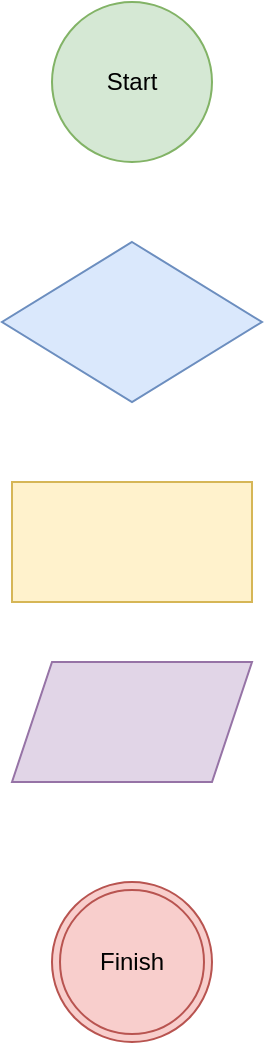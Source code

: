 <mxfile version="19.0.2" type="github" pages="4">
  <diagram id="cAMluVDB_Qh0k2FxmUku" name="Blocks">
    <mxGraphModel dx="1348" dy="773" grid="1" gridSize="10" guides="1" tooltips="1" connect="1" arrows="1" fold="1" page="1" pageScale="1" pageWidth="827" pageHeight="1169" math="0" shadow="0">
      <root>
        <mxCell id="0" />
        <mxCell id="1" parent="0" />
        <mxCell id="TI9a8coKgaSC17JsfnoU-1" value="Start" style="ellipse;whiteSpace=wrap;html=1;aspect=fixed;fillColor=#d5e8d4;strokeColor=#82b366;" vertex="1" parent="1">
          <mxGeometry x="50" y="40" width="80" height="80" as="geometry" />
        </mxCell>
        <mxCell id="TI9a8coKgaSC17JsfnoU-2" value="" style="rhombus;whiteSpace=wrap;html=1;fillColor=#dae8fc;strokeColor=#6c8ebf;" vertex="1" parent="1">
          <mxGeometry x="25" y="160" width="130" height="80" as="geometry" />
        </mxCell>
        <mxCell id="TI9a8coKgaSC17JsfnoU-4" value="" style="rounded=0;whiteSpace=wrap;html=1;fillColor=#fff2cc;strokeColor=#d6b656;" vertex="1" parent="1">
          <mxGeometry x="30" y="280" width="120" height="60" as="geometry" />
        </mxCell>
        <mxCell id="TI9a8coKgaSC17JsfnoU-5" value="" style="shape=parallelogram;perimeter=parallelogramPerimeter;whiteSpace=wrap;html=1;fixedSize=1;fillColor=#e1d5e7;strokeColor=#9673a6;" vertex="1" parent="1">
          <mxGeometry x="30" y="370" width="120" height="60" as="geometry" />
        </mxCell>
        <mxCell id="TI9a8coKgaSC17JsfnoU-6" value="Finish" style="ellipse;shape=doubleEllipse;whiteSpace=wrap;html=1;aspect=fixed;fillColor=#f8cecc;strokeColor=#b85450;" vertex="1" parent="1">
          <mxGeometry x="50" y="480" width="80" height="80" as="geometry" />
        </mxCell>
      </root>
    </mxGraphModel>
  </diagram>
  <diagram id="Oq6M6eDU7Jw8SkYnnVvi" name="car_inspection">
    <mxGraphModel dx="1248" dy="697" grid="1" gridSize="10" guides="1" tooltips="1" connect="1" arrows="1" fold="1" page="1" pageScale="1" pageWidth="827" pageHeight="1169" math="0" shadow="0">
      <root>
        <mxCell id="0" />
        <mxCell id="1" parent="0" />
        <mxCell id="nO85QABoGm3ZfFR71_Dg-4" value="" style="edgeStyle=orthogonalEdgeStyle;rounded=0;orthogonalLoop=1;jettySize=auto;html=1;" edge="1" parent="1" source="vBwJEOWNFHGxPRsx4D45-1" target="nO85QABoGm3ZfFR71_Dg-1">
          <mxGeometry relative="1" as="geometry" />
        </mxCell>
        <mxCell id="vBwJEOWNFHGxPRsx4D45-1" value="Start" style="ellipse;whiteSpace=wrap;html=1;aspect=fixed;fillColor=#d5e8d4;strokeColor=#82b366;" vertex="1" parent="1">
          <mxGeometry x="360" y="80" width="80" height="80" as="geometry" />
        </mxCell>
        <mxCell id="nO85QABoGm3ZfFR71_Dg-7" value="" style="edgeStyle=orthogonalEdgeStyle;rounded=0;orthogonalLoop=1;jettySize=auto;html=1;" edge="1" parent="1" source="nO85QABoGm3ZfFR71_Dg-1" target="nO85QABoGm3ZfFR71_Dg-5">
          <mxGeometry relative="1" as="geometry" />
        </mxCell>
        <mxCell id="nO85QABoGm3ZfFR71_Dg-1" value="Car inspection" style="rounded=0;whiteSpace=wrap;html=1;fillColor=#fff2cc;strokeColor=#d6b656;" vertex="1" parent="1">
          <mxGeometry x="340" y="190" width="120" height="60" as="geometry" />
        </mxCell>
        <mxCell id="xyFsvx5dnLR3t_SD0RGq-9" value="" style="edgeStyle=orthogonalEdgeStyle;rounded=0;orthogonalLoop=1;jettySize=auto;html=1;entryX=0.5;entryY=0;entryDx=0;entryDy=0;" edge="1" parent="1" source="nO85QABoGm3ZfFR71_Dg-5" target="7dUnQUsxnx8lC9SbZMGf-1">
          <mxGeometry relative="1" as="geometry">
            <mxPoint x="400" y="410" as="targetPoint" />
          </mxGeometry>
        </mxCell>
        <mxCell id="nO85QABoGm3ZfFR71_Dg-5" value="Bodywork check" style="rounded=0;whiteSpace=wrap;html=1;fillColor=#fff2cc;strokeColor=#d6b656;" vertex="1" parent="1">
          <mxGeometry x="340" y="270" width="120" height="60" as="geometry" />
        </mxCell>
        <mxCell id="xyFsvx5dnLR3t_SD0RGq-12" value="" style="edgeStyle=orthogonalEdgeStyle;rounded=0;orthogonalLoop=1;jettySize=auto;html=1;" edge="1" parent="1" source="7dUnQUsxnx8lC9SbZMGf-1">
          <mxGeometry relative="1" as="geometry">
            <mxPoint x="90" y="500" as="targetPoint" />
          </mxGeometry>
        </mxCell>
        <mxCell id="xyFsvx5dnLR3t_SD0RGq-13" value="&amp;nbsp;Yes" style="edgeLabel;html=1;align=center;verticalAlign=middle;resizable=0;points=[];" vertex="1" connectable="0" parent="xyFsvx5dnLR3t_SD0RGq-12">
          <mxGeometry x="-0.452" y="-3" relative="1" as="geometry">
            <mxPoint x="11" y="3" as="offset" />
          </mxGeometry>
        </mxCell>
        <mxCell id="xyFsvx5dnLR3t_SD0RGq-15" value="" style="edgeStyle=orthogonalEdgeStyle;rounded=0;orthogonalLoop=1;jettySize=auto;html=1;" edge="1" parent="1" source="7dUnQUsxnx8lC9SbZMGf-1" target="xyFsvx5dnLR3t_SD0RGq-14">
          <mxGeometry relative="1" as="geometry" />
        </mxCell>
        <mxCell id="xyFsvx5dnLR3t_SD0RGq-17" value="No" style="edgeLabel;html=1;align=center;verticalAlign=middle;resizable=0;points=[];" vertex="1" connectable="0" parent="xyFsvx5dnLR3t_SD0RGq-15">
          <mxGeometry x="-0.31" y="-3" relative="1" as="geometry">
            <mxPoint x="6" y="-3" as="offset" />
          </mxGeometry>
        </mxCell>
        <mxCell id="7dUnQUsxnx8lC9SbZMGf-1" value="&lt;br&gt;If the bodywork is &lt;br&gt;bad" style="rhombus;whiteSpace=wrap;html=1;fillColor=#dae8fc;strokeColor=#6c8ebf;" vertex="1" parent="1">
          <mxGeometry x="140" y="360" width="130" height="80" as="geometry" />
        </mxCell>
        <mxCell id="xyFsvx5dnLR3t_SD0RGq-1" value="Finish" style="ellipse;shape=doubleEllipse;whiteSpace=wrap;html=1;aspect=fixed;fillColor=#f8cecc;strokeColor=#b85450;" vertex="1" parent="1">
          <mxGeometry x="50" y="500" width="80" height="80" as="geometry" />
        </mxCell>
        <mxCell id="xyFsvx5dnLR3t_SD0RGq-23" value="" style="edgeStyle=orthogonalEdgeStyle;rounded=0;orthogonalLoop=1;jettySize=auto;html=1;" edge="1" parent="1" source="xyFsvx5dnLR3t_SD0RGq-14" target="xyFsvx5dnLR3t_SD0RGq-22">
          <mxGeometry relative="1" as="geometry" />
        </mxCell>
        <mxCell id="xyFsvx5dnLR3t_SD0RGq-14" value="Check the engine" style="rounded=0;whiteSpace=wrap;html=1;fillColor=#fff2cc;strokeColor=#d6b656;" vertex="1" parent="1">
          <mxGeometry x="340" y="370" width="120" height="60" as="geometry" />
        </mxCell>
        <mxCell id="xyFsvx5dnLR3t_SD0RGq-18" value="" style="edgeStyle=orthogonalEdgeStyle;rounded=0;orthogonalLoop=1;jettySize=auto;html=1;" edge="1" parent="1" source="xyFsvx5dnLR3t_SD0RGq-22" target="xyFsvx5dnLR3t_SD0RGq-1">
          <mxGeometry relative="1" as="geometry">
            <mxPoint x="289" y="600" as="targetPoint" />
          </mxGeometry>
        </mxCell>
        <mxCell id="xyFsvx5dnLR3t_SD0RGq-19" value="&amp;nbsp;Yes" style="edgeLabel;html=1;align=center;verticalAlign=middle;resizable=0;points=[];" vertex="1" connectable="0" parent="xyFsvx5dnLR3t_SD0RGq-18">
          <mxGeometry x="-0.452" y="-3" relative="1" as="geometry">
            <mxPoint x="11" y="3" as="offset" />
          </mxGeometry>
        </mxCell>
        <mxCell id="xyFsvx5dnLR3t_SD0RGq-20" value="" style="edgeStyle=orthogonalEdgeStyle;rounded=0;orthogonalLoop=1;jettySize=auto;html=1;" edge="1" parent="1" source="xyFsvx5dnLR3t_SD0RGq-22">
          <mxGeometry relative="1" as="geometry">
            <mxPoint x="539" y="500" as="targetPoint" />
          </mxGeometry>
        </mxCell>
        <mxCell id="xyFsvx5dnLR3t_SD0RGq-21" value="No" style="edgeLabel;html=1;align=center;verticalAlign=middle;resizable=0;points=[];" vertex="1" connectable="0" parent="xyFsvx5dnLR3t_SD0RGq-20">
          <mxGeometry x="-0.31" y="-3" relative="1" as="geometry">
            <mxPoint x="6" y="-3" as="offset" />
          </mxGeometry>
        </mxCell>
        <mxCell id="xyFsvx5dnLR3t_SD0RGq-22" value="&lt;div&gt;&lt;br&gt;&lt;/div&gt;&lt;div&gt;If the engine is bad&lt;/div&gt;&lt;div&gt;&lt;br&gt;&lt;/div&gt;" style="rhombus;whiteSpace=wrap;html=1;fillColor=#dae8fc;strokeColor=#6c8ebf;" vertex="1" parent="1">
          <mxGeometry x="335" y="460" width="130" height="80" as="geometry" />
        </mxCell>
        <mxCell id="xyFsvx5dnLR3t_SD0RGq-25" value="" style="edgeStyle=orthogonalEdgeStyle;rounded=0;orthogonalLoop=1;jettySize=auto;html=1;" edge="1" parent="1" source="xyFsvx5dnLR3t_SD0RGq-24">
          <mxGeometry relative="1" as="geometry">
            <mxPoint x="90" y="582" as="targetPoint" />
            <Array as="points">
              <mxPoint x="590" y="630" />
              <mxPoint x="90" y="630" />
            </Array>
          </mxGeometry>
        </mxCell>
        <mxCell id="xyFsvx5dnLR3t_SD0RGq-24" value="Buy a car" style="rounded=0;whiteSpace=wrap;html=1;fillColor=#fff2cc;strokeColor=#d6b656;" vertex="1" parent="1">
          <mxGeometry x="540" y="470" width="120" height="60" as="geometry" />
        </mxCell>
      </root>
    </mxGraphModel>
  </diagram>
  <diagram name="fridge_check" id="W7tF7aUU-za_hOTEnrlY">
    <mxGraphModel dx="1508" dy="842" grid="1" gridSize="10" guides="1" tooltips="1" connect="1" arrows="1" fold="1" page="1" pageScale="1" pageWidth="827" pageHeight="1169" math="0" shadow="0">
      <root>
        <mxCell id="tvgvq-FeYENDWpsqateT-0" />
        <mxCell id="tvgvq-FeYENDWpsqateT-1" parent="tvgvq-FeYENDWpsqateT-0" />
        <mxCell id="tvgvq-FeYENDWpsqateT-2" value="" style="edgeStyle=orthogonalEdgeStyle;rounded=0;orthogonalLoop=1;jettySize=auto;html=1;" edge="1" parent="tvgvq-FeYENDWpsqateT-1" source="tvgvq-FeYENDWpsqateT-3" target="tvgvq-FeYENDWpsqateT-5">
          <mxGeometry relative="1" as="geometry" />
        </mxCell>
        <mxCell id="tvgvq-FeYENDWpsqateT-3" value="Start" style="ellipse;whiteSpace=wrap;html=1;aspect=fixed;fillColor=#d5e8d4;strokeColor=#82b366;" vertex="1" parent="tvgvq-FeYENDWpsqateT-1">
          <mxGeometry x="360" y="80" width="80" height="80" as="geometry" />
        </mxCell>
        <mxCell id="tvgvq-FeYENDWpsqateT-4" value="" style="edgeStyle=orthogonalEdgeStyle;rounded=0;orthogonalLoop=1;jettySize=auto;html=1;entryX=0.5;entryY=0;entryDx=0;entryDy=0;" edge="1" parent="tvgvq-FeYENDWpsqateT-1" source="tvgvq-FeYENDWpsqateT-5" target="tvgvq-FeYENDWpsqateT-12">
          <mxGeometry relative="1" as="geometry">
            <mxPoint x="400" y="270" as="targetPoint" />
          </mxGeometry>
        </mxCell>
        <mxCell id="tvgvq-FeYENDWpsqateT-5" value="Checking the refrigerator" style="rounded=0;whiteSpace=wrap;html=1;fillColor=#fff2cc;strokeColor=#d6b656;" vertex="1" parent="tvgvq-FeYENDWpsqateT-1">
          <mxGeometry x="340" y="190" width="120" height="60" as="geometry" />
        </mxCell>
        <mxCell id="tvgvq-FeYENDWpsqateT-8" value="" style="edgeStyle=orthogonalEdgeStyle;rounded=0;orthogonalLoop=1;jettySize=auto;html=1;" edge="1" parent="tvgvq-FeYENDWpsqateT-1" source="tvgvq-FeYENDWpsqateT-12">
          <mxGeometry relative="1" as="geometry">
            <mxPoint x="90" y="500" as="targetPoint" />
          </mxGeometry>
        </mxCell>
        <mxCell id="tvgvq-FeYENDWpsqateT-9" value="&amp;nbsp;Yes" style="edgeLabel;html=1;align=center;verticalAlign=middle;resizable=0;points=[];" vertex="1" connectable="0" parent="tvgvq-FeYENDWpsqateT-8">
          <mxGeometry x="-0.452" y="-3" relative="1" as="geometry">
            <mxPoint x="33" as="offset" />
          </mxGeometry>
        </mxCell>
        <mxCell id="tvgvq-FeYENDWpsqateT-10" value="" style="edgeStyle=orthogonalEdgeStyle;rounded=0;orthogonalLoop=1;jettySize=auto;html=1;" edge="1" parent="tvgvq-FeYENDWpsqateT-1" source="tvgvq-FeYENDWpsqateT-12" target="tvgvq-FeYENDWpsqateT-20">
          <mxGeometry relative="1" as="geometry">
            <mxPoint x="340" y="400" as="targetPoint" />
          </mxGeometry>
        </mxCell>
        <mxCell id="tvgvq-FeYENDWpsqateT-11" value="No" style="edgeLabel;html=1;align=center;verticalAlign=middle;resizable=0;points=[];" vertex="1" connectable="0" parent="tvgvq-FeYENDWpsqateT-10">
          <mxGeometry x="-0.31" y="-3" relative="1" as="geometry">
            <mxPoint x="6" y="-3" as="offset" />
          </mxGeometry>
        </mxCell>
        <mxCell id="tvgvq-FeYENDWpsqateT-12" value="If the fridge is &lt;br&gt;empty" style="rhombus;whiteSpace=wrap;html=1;fillColor=#dae8fc;strokeColor=#6c8ebf;" vertex="1" parent="tvgvq-FeYENDWpsqateT-1">
          <mxGeometry x="150" y="300" width="130" height="80" as="geometry" />
        </mxCell>
        <mxCell id="tvgvq-FeYENDWpsqateT-13" value="Finish" style="ellipse;shape=doubleEllipse;whiteSpace=wrap;html=1;aspect=fixed;fillColor=#f8cecc;strokeColor=#b85450;" vertex="1" parent="tvgvq-FeYENDWpsqateT-1">
          <mxGeometry x="50" y="500" width="80" height="80" as="geometry" />
        </mxCell>
        <mxCell id="tvgvq-FeYENDWpsqateT-16" value="" style="edgeStyle=orthogonalEdgeStyle;rounded=0;orthogonalLoop=1;jettySize=auto;html=1;" edge="1" parent="tvgvq-FeYENDWpsqateT-1" source="tvgvq-FeYENDWpsqateT-20" target="tvgvq-FeYENDWpsqateT-13">
          <mxGeometry relative="1" as="geometry">
            <mxPoint x="289" y="600" as="targetPoint" />
            <Array as="points">
              <mxPoint x="233" y="500" />
              <mxPoint x="233" y="540" />
            </Array>
          </mxGeometry>
        </mxCell>
        <mxCell id="tvgvq-FeYENDWpsqateT-17" value="No" style="edgeLabel;html=1;align=center;verticalAlign=middle;resizable=0;points=[];" vertex="1" connectable="0" parent="tvgvq-FeYENDWpsqateT-16">
          <mxGeometry x="-0.452" y="-3" relative="1" as="geometry">
            <mxPoint x="11" y="3" as="offset" />
          </mxGeometry>
        </mxCell>
        <mxCell id="tvgvq-FeYENDWpsqateT-18" value="" style="edgeStyle=orthogonalEdgeStyle;rounded=0;orthogonalLoop=1;jettySize=auto;html=1;" edge="1" parent="tvgvq-FeYENDWpsqateT-1" source="tvgvq-FeYENDWpsqateT-20">
          <mxGeometry relative="1" as="geometry">
            <mxPoint x="539" y="500" as="targetPoint" />
          </mxGeometry>
        </mxCell>
        <mxCell id="tvgvq-FeYENDWpsqateT-19" value="Yes" style="edgeLabel;html=1;align=center;verticalAlign=middle;resizable=0;points=[];" vertex="1" connectable="0" parent="tvgvq-FeYENDWpsqateT-18">
          <mxGeometry x="-0.31" y="-3" relative="1" as="geometry">
            <mxPoint x="6" y="-3" as="offset" />
          </mxGeometry>
        </mxCell>
        <mxCell id="tvgvq-FeYENDWpsqateT-20" value="&lt;div&gt;If hungry&lt;br&gt;&lt;/div&gt;" style="rhombus;whiteSpace=wrap;html=1;fillColor=#dae8fc;strokeColor=#6c8ebf;" vertex="1" parent="tvgvq-FeYENDWpsqateT-1">
          <mxGeometry x="335" y="460" width="130" height="80" as="geometry" />
        </mxCell>
        <mxCell id="ocuiAO75ymfvYcN4-ZQk-4" value="" style="edgeStyle=orthogonalEdgeStyle;rounded=0;orthogonalLoop=1;jettySize=auto;html=1;entryX=1;entryY=0.5;entryDx=0;entryDy=0;" edge="1" parent="tvgvq-FeYENDWpsqateT-1" source="tvgvq-FeYENDWpsqateT-22" target="tvgvq-FeYENDWpsqateT-5">
          <mxGeometry relative="1" as="geometry">
            <mxPoint x="750" y="210" as="targetPoint" />
            <Array as="points">
              <mxPoint x="600" y="220" />
            </Array>
          </mxGeometry>
        </mxCell>
        <mxCell id="tvgvq-FeYENDWpsqateT-22" value="Eating food from the fridge" style="rounded=0;whiteSpace=wrap;html=1;fillColor=#fff2cc;strokeColor=#d6b656;" vertex="1" parent="tvgvq-FeYENDWpsqateT-1">
          <mxGeometry x="540" y="470" width="120" height="60" as="geometry" />
        </mxCell>
      </root>
    </mxGraphModel>
  </diagram>
  <diagram id="BDk_4pEXCnLvgUrGuNaO" name="10_numbers">
    <mxGraphModel dx="1586" dy="909" grid="1" gridSize="10" guides="1" tooltips="1" connect="1" arrows="1" fold="1" page="1" pageScale="1" pageWidth="827" pageHeight="1169" math="0" shadow="0">
      <root>
        <mxCell id="0" />
        <mxCell id="1" parent="0" />
        <mxCell id="CcIC2JiD9NDFA9ctSU8K-2" value="" style="edgeStyle=orthogonalEdgeStyle;rounded=0;orthogonalLoop=1;jettySize=auto;html=1;" edge="1" parent="1" source="uOZE1dpHIfqqI__qa73O-1" target="CcIC2JiD9NDFA9ctSU8K-1">
          <mxGeometry relative="1" as="geometry" />
        </mxCell>
        <mxCell id="uOZE1dpHIfqqI__qa73O-1" value="Start" style="ellipse;whiteSpace=wrap;html=1;aspect=fixed;fillColor=#d5e8d4;strokeColor=#82b366;" vertex="1" parent="1">
          <mxGeometry x="374" y="50" width="80" height="80" as="geometry" />
        </mxCell>
        <mxCell id="CcIC2JiD9NDFA9ctSU8K-4" value="" style="edgeStyle=orthogonalEdgeStyle;rounded=0;orthogonalLoop=1;jettySize=auto;html=1;" edge="1" parent="1" source="CcIC2JiD9NDFA9ctSU8K-1" target="CcIC2JiD9NDFA9ctSU8K-3">
          <mxGeometry relative="1" as="geometry" />
        </mxCell>
        <mxCell id="CcIC2JiD9NDFA9ctSU8K-1" value="Input N" style="shape=parallelogram;perimeter=parallelogramPerimeter;whiteSpace=wrap;html=1;fixedSize=1;fillColor=#e1d5e7;strokeColor=#9673a6;" vertex="1" parent="1">
          <mxGeometry x="354" y="150" width="120" height="60" as="geometry" />
        </mxCell>
        <mxCell id="4sKWsQ_1Z84M4ypPVjv3-2" value="" style="edgeStyle=orthogonalEdgeStyle;rounded=0;orthogonalLoop=1;jettySize=auto;html=1;" edge="1" parent="1" source="CcIC2JiD9NDFA9ctSU8K-3" target="4sKWsQ_1Z84M4ypPVjv3-1">
          <mxGeometry relative="1" as="geometry" />
        </mxCell>
        <mxCell id="CcIC2JiD9NDFA9ctSU8K-3" value="rez = N" style="whiteSpace=wrap;html=1;fillColor=#fff2cc;strokeColor=#d6b656;" vertex="1" parent="1">
          <mxGeometry x="354" y="240" width="120" height="60" as="geometry" />
        </mxCell>
        <mxCell id="QvpbT7XIwT72-HSu1SPV-2" value="" style="edgeStyle=orthogonalEdgeStyle;rounded=0;orthogonalLoop=1;jettySize=auto;html=1;" edge="1" parent="1" source="4sKWsQ_1Z84M4ypPVjv3-1" target="QvpbT7XIwT72-HSu1SPV-1">
          <mxGeometry relative="1" as="geometry" />
        </mxCell>
        <mxCell id="4sKWsQ_1Z84M4ypPVjv3-1" value="count = 0" style="whiteSpace=wrap;html=1;fillColor=#fff2cc;strokeColor=#d6b656;" vertex="1" parent="1">
          <mxGeometry x="354" y="320" width="120" height="60" as="geometry" />
        </mxCell>
        <mxCell id="iZfwgwLFXMj8leVBbpUo-2" value="" style="edgeStyle=orthogonalEdgeStyle;rounded=0;orthogonalLoop=1;jettySize=auto;html=1;entryX=0.5;entryY=0;entryDx=0;entryDy=0;" edge="1" parent="1" source="QvpbT7XIwT72-HSu1SPV-1" target="iZfwgwLFXMj8leVBbpUo-1">
          <mxGeometry relative="1" as="geometry">
            <mxPoint x="274" y="500" as="targetPoint" />
          </mxGeometry>
        </mxCell>
        <mxCell id="iZfwgwLFXMj8leVBbpUo-3" value="No" style="edgeLabel;html=1;align=center;verticalAlign=middle;resizable=0;points=[];" vertex="1" connectable="0" parent="iZfwgwLFXMj8leVBbpUo-2">
          <mxGeometry x="-0.598" y="2" relative="1" as="geometry">
            <mxPoint x="-3" y="-2" as="offset" />
          </mxGeometry>
        </mxCell>
        <mxCell id="iZfwgwLFXMj8leVBbpUo-5" value="" style="edgeStyle=orthogonalEdgeStyle;rounded=0;orthogonalLoop=1;jettySize=auto;html=1;" edge="1" parent="1" source="QvpbT7XIwT72-HSu1SPV-1" target="iZfwgwLFXMj8leVBbpUo-4">
          <mxGeometry relative="1" as="geometry">
            <Array as="points">
              <mxPoint x="510" y="620" />
              <mxPoint x="510" y="620" />
            </Array>
          </mxGeometry>
        </mxCell>
        <mxCell id="iZfwgwLFXMj8leVBbpUo-10" value="Yes" style="edgeLabel;html=1;align=center;verticalAlign=middle;resizable=0;points=[];" vertex="1" connectable="0" parent="iZfwgwLFXMj8leVBbpUo-5">
          <mxGeometry x="-0.222" y="-3" relative="1" as="geometry">
            <mxPoint y="-3" as="offset" />
          </mxGeometry>
        </mxCell>
        <mxCell id="QvpbT7XIwT72-HSu1SPV-1" value="If count&amp;nbsp; &amp;lt;10" style="rhombus;whiteSpace=wrap;html=1;fillColor=#dae8fc;strokeColor=#6c8ebf;" vertex="1" parent="1">
          <mxGeometry x="354" y="580" width="120" height="80" as="geometry" />
        </mxCell>
        <mxCell id="iZfwgwLFXMj8leVBbpUo-1" value="Finish" style="ellipse;shape=doubleEllipse;whiteSpace=wrap;html=1;aspect=fixed;fillColor=#f8cecc;strokeColor=#b85450;" vertex="1" parent="1">
          <mxGeometry x="210" y="680" width="80" height="80" as="geometry" />
        </mxCell>
        <mxCell id="iZfwgwLFXMj8leVBbpUo-7" value="" style="edgeStyle=orthogonalEdgeStyle;rounded=0;orthogonalLoop=1;jettySize=auto;html=1;" edge="1" parent="1" source="iZfwgwLFXMj8leVBbpUo-4" target="iZfwgwLFXMj8leVBbpUo-6">
          <mxGeometry relative="1" as="geometry" />
        </mxCell>
        <mxCell id="iZfwgwLFXMj8leVBbpUo-4" value="Output rez" style="shape=parallelogram;perimeter=parallelogramPerimeter;whiteSpace=wrap;html=1;fixedSize=1;fillColor=#e1d5e7;strokeColor=#9673a6;" vertex="1" parent="1">
          <mxGeometry x="554" y="590" width="120" height="60" as="geometry" />
        </mxCell>
        <mxCell id="iZfwgwLFXMj8leVBbpUo-9" value="" style="edgeStyle=orthogonalEdgeStyle;rounded=0;orthogonalLoop=1;jettySize=auto;html=1;" edge="1" parent="1" source="iZfwgwLFXMj8leVBbpUo-6" target="iZfwgwLFXMj8leVBbpUo-8">
          <mxGeometry relative="1" as="geometry" />
        </mxCell>
        <mxCell id="iZfwgwLFXMj8leVBbpUo-6" value="count ++" style="whiteSpace=wrap;html=1;fillColor=#fff2cc;strokeColor=#d6b656;" vertex="1" parent="1">
          <mxGeometry x="554" y="490" width="120" height="60" as="geometry" />
        </mxCell>
        <mxCell id="iZfwgwLFXMj8leVBbpUo-11" value="" style="edgeStyle=orthogonalEdgeStyle;rounded=0;orthogonalLoop=1;jettySize=auto;html=1;" edge="1" parent="1" source="iZfwgwLFXMj8leVBbpUo-8">
          <mxGeometry relative="1" as="geometry">
            <mxPoint x="410" y="430" as="targetPoint" />
          </mxGeometry>
        </mxCell>
        <mxCell id="iZfwgwLFXMj8leVBbpUo-8" value="rez += N" style="whiteSpace=wrap;html=1;fillColor=#fff2cc;strokeColor=#d6b656;" vertex="1" parent="1">
          <mxGeometry x="554" y="400" width="120" height="60" as="geometry" />
        </mxCell>
      </root>
    </mxGraphModel>
  </diagram>
</mxfile>
